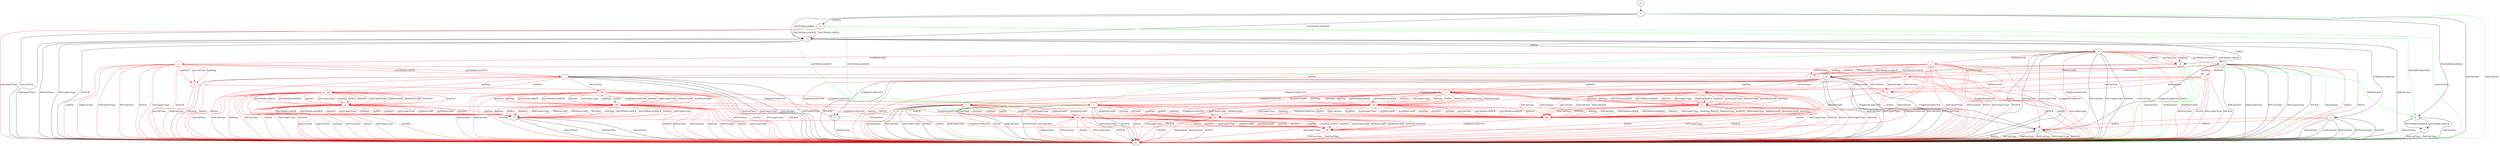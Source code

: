 digraph "" {
	a -> b	[key=0,
		label="initPing "];
	a -> k	[key=0,
		label="[RmPadFrmInitPkts] "];
	a -> l	[key=0,
		label="initCltHello-vldACK "];
	a -> l	[key=1,
		label="initCltHello-invldACK "];
	a -> m	[key=0,
		label="initConClose "];
	a -> m	[key=1,
		color=green,
		label="hndConClose "];
	b -> k	[key=0,
		color=green,
		label="[RmPadFrmInitPkts] "];
	b -> l	[key=0,
		color=red,
		label="initCltHello-vldACK "];
	b -> l	[key=1,
		color=red,
		label="initCltHello-invldACK "];
	b -> m	[key=0,
		label="initConClose "];
	b -> m	[key=1,
		color=green,
		label="hndConClose "];
	b -> m	[key=2,
		color=red,
		label="initUnxpFrType "];
	b -> r	[key=0,
		color=green,
		label="initCltHello-vldACK "];
	b -> r	[key=1,
		color=green,
		label="initCltHello-invldACK "];
	c -> m	[key=0,
		label="hndConClose "];
	c -> m	[key=1,
		label="hndUnxpFrType "];
	c -> m	[key=2,
		label="0rttConClose "];
	c -> m	[key=3,
		label="0rttUnxpFrType "];
	c -> m	[key=4,
		label="0rttACK "];
	c -> m	[key=5,
		color=red,
		label="hndFin "];
	c -> m	[key=6,
		color=red,
		label="0rttFin "];
	c -> p	[key=0,
		label="[ChgDestConID-Ori] "];
	gg	[color=red];
	c -> gg	[key=0,
		color=red,
		label="hndPing "];
	c -> gg	[key=1,
		color=red,
		label="hndNoFr "];
	hh	[color=red];
	c -> hh	[key=0,
		color=red,
		label="initConClose "];
	d -> m	[key=0,
		label="initConClose "];
	d -> m	[key=1,
		label="hndConClose "];
	d -> m	[key=2,
		label="0rttConClose "];
	ff	[color=red];
	d -> ff	[key=0,
		color=red,
		label="[ChgDestConID-Ori] "];
	e -> h	[key=0,
		color=red,
		label="initConClose "];
	e -> h	[key=1,
		color=red,
		label="hndPing "];
	e -> h	[key=2,
		color=red,
		label="hndNoFr "];
	e -> m	[key=0,
		label="hndFin "];
	e -> m	[key=1,
		label="hndConClose "];
	e -> m	[key=2,
		label="hndUnxpFrType "];
	e -> m	[key=3,
		label="0rttConClose "];
	e -> m	[key=4,
		label="0rttUnxpFrType "];
	e -> m	[key=5,
		label="0rttACK "];
	e -> m	[key=6,
		color=green,
		label="initConClose "];
	e -> m	[key=7,
		color=red,
		label="0rttFin "];
	e -> n	[key=0,
		color=red,
		label="initCltHello-vldACK "];
	e -> n	[key=1,
		color=red,
		label="initCltHello-invldACK "];
	e -> p	[key=0,
		color=red,
		label="[ChgDestConID-Ori] "];
	s	[color=red];
	e -> s	[key=0,
		color=red,
		label="InvldNewConID "];
	t	[color=red];
	e -> t	[key=0,
		color=red,
		label="VldNewConID "];
	f -> m	[key=0,
		label="initConClose "];
	f -> m	[key=1,
		label="0rttConClose "];
	g -> m	[key=0,
		label="hndConClose "];
	g -> m	[key=1,
		label="hndUnxpFrType "];
	g -> m	[key=2,
		label="0rttConClose "];
	g -> m	[key=3,
		label="0rttUnxpFrType "];
	g -> m	[key=4,
		label="0rttACK "];
	g -> m	[key=5,
		color=red,
		label="hndFin "];
	g -> m	[key=6,
		color=red,
		label="0rttFin "];
	g -> p	[key=0,
		label="[ChgDestConID-Ori] "];
	x	[color=red];
	g -> x	[key=0,
		color=red,
		label="hndPing "];
	g -> x	[key=1,
		color=red,
		label="hndNoFr "];
	z	[color=red];
	g -> z	[key=0,
		color=red,
		label="initConClose "];
	h -> k	[key=0,
		color=green,
		label="VldNewConID "];
	h -> m	[key=0,
		color=green,
		label="initConClose "];
	h -> m	[key=1,
		color=green,
		label="hndConClose "];
	h -> m	[key=2,
		color=green,
		label="InvldNewConID "];
	h -> o	[key=0,
		label="[ChgDestConID-Ori] "];
	u	[color=red];
	h -> u	[key=0,
		color=red,
		label="VldNewConID "];
	i -> m	[key=0,
		label="hndConClose "];
	i -> m	[key=1,
		label="0rttConClose "];
	i -> m	[key=2,
		label="0rttUnxpFrType "];
	i -> m	[key=3,
		label="0rttACK "];
	i -> m	[key=4,
		color=red,
		label="0rttFin "];
	dd	[color=red];
	i -> dd	[key=0,
		color=red,
		label="hndPing "];
	i -> dd	[key=1,
		color=red,
		label="hndFin "];
	i -> dd	[key=2,
		color=red,
		label="hndNoFr "];
	i -> dd	[key=3,
		color=red,
		label="hndUnxpFrType "];
	i -> dd	[key=4,
		color=red,
		label="VldNewConID "];
	i -> dd	[key=5,
		color=red,
		label="InvldNewConID "];
	i -> dd	[key=6,
		color=red,
		label="0rttPing "];
	i -> dd	[key=7,
		color=red,
		label="0rttNoFr "];
	j -> m	[key=0,
		label="initConClose "];
	j -> m	[key=1,
		label="hndConClose "];
	j -> m	[key=2,
		label="0rttConClose "];
	j -> m	[key=3,
		label="0rttUnxpFrType "];
	j -> m	[key=4,
		label="0rttACK "];
	j -> p	[key=0,
		color=red,
		label="hndFin "];
	j -> p	[key=1,
		color=red,
		label="0rttFin "];
	k -> f	[key=0,
		label="initCltHello-vldACK "];
	k -> f	[key=1,
		label="initCltHello-invldACK "];
	k -> m	[key=0,
		label="initConClose "];
	k -> m	[key=1,
		color=green,
		label="hndConClose "];
	l -> e	[key=0,
		label="0rttFin "];
	l -> h	[key=0,
		label="hndFin "];
	l -> j	[key=0,
		label="[ChgDestConID-Ori] "];
	l -> m	[key=0,
		label="hndConClose "];
	l -> m	[key=1,
		label="hndUnxpFrType "];
	l -> m	[key=2,
		label="0rttConClose "];
	l -> m	[key=3,
		label="0rttUnxpFrType "];
	l -> m	[key=4,
		label="0rttACK "];
	n -> c	[key=0,
		color=red,
		label="InvldNewConID "];
	n -> g	[key=0,
		color=red,
		label="VldNewConID "];
	n -> m	[key=0,
		label="hndConClose "];
	n -> m	[key=1,
		label="hndUnxpFrType "];
	n -> m	[key=2,
		label="0rttConClose "];
	n -> m	[key=3,
		label="0rttUnxpFrType "];
	n -> m	[key=4,
		label="0rttACK "];
	n -> m	[key=5,
		color=green,
		label="initConClose "];
	n -> m	[key=6,
		color=red,
		label="hndFin "];
	n -> m	[key=7,
		color=red,
		label="0rttFin "];
	n -> p	[key=0,
		label="[ChgDestConID-Ori] "];
	v	[color=red];
	n -> v	[key=0,
		color=red,
		label="hndPing "];
	n -> v	[key=1,
		color=red,
		label="hndNoFr "];
	w	[color=red];
	n -> w	[key=0,
		color=red,
		label="initConClose "];
	o -> m	[key=0,
		label="hndConClose "];
	p -> m	[key=0,
		label="initConClose "];
	p -> m	[key=1,
		label="hndConClose "];
	p -> m	[key=2,
		label="0rttConClose "];
	p -> m	[key=3,
		label="0rttUnxpFrType "];
	p -> m	[key=4,
		label="0rttACK "];
	p -> m	[key=5,
		color=red,
		label="0rttFin "];
	q -> a	[key=0];
	r -> e	[key=0,
		color=green,
		label="0rttFin "];
	r -> m	[key=0,
		label="hndConClose "];
	r -> m	[key=1,
		label="0rttConClose "];
	r -> m	[key=2,
		label="0rttUnxpFrType "];
	r -> m	[key=3,
		label="0rttACK "];
	r -> m	[key=4,
		color=green,
		label="hndUnxpFrType "];
	r -> m	[key=5,
		color=red,
		label="0rttFin "];
	r -> o	[key=0,
		color=green,
		label="hndFin "];
	aa	[color=red];
	r -> aa	[key=0,
		color=red,
		label="hndPing "];
	r -> aa	[key=1,
		color=red,
		label="hndFin "];
	r -> aa	[key=2,
		color=red,
		label="hndNoFr "];
	r -> aa	[key=3,
		color=red,
		label="hndUnxpFrType "];
	r -> aa	[key=4,
		color=red,
		label="VldNewConID "];
	r -> aa	[key=5,
		color=red,
		label="InvldNewConID "];
	r -> aa	[key=6,
		color=red,
		label="0rttPing "];
	r -> aa	[key=7,
		color=red,
		label="0rttNoFr "];
	s -> c	[key=0,
		color=red,
		label="initCltHello-vldACK "];
	s -> c	[key=1,
		color=red,
		label="initCltHello-invldACK "];
	s -> m	[key=0,
		color=red,
		label="hndFin "];
	s -> m	[key=1,
		color=red,
		label="hndConClose "];
	s -> m	[key=2,
		color=red,
		label="hndUnxpFrType "];
	s -> m	[key=3,
		color=red,
		label="0rttConClose "];
	s -> m	[key=4,
		color=red,
		label="0rttFin "];
	s -> m	[key=5,
		color=red,
		label="0rttUnxpFrType "];
	s -> m	[key=6,
		color=red,
		label="0rttACK "];
	s -> p	[key=0,
		color=red,
		label="[ChgDestConID-Ori] "];
	ii	[color=red];
	s -> ii	[key=0,
		color=red,
		label="initConClose "];
	s -> ii	[key=1,
		color=red,
		label="hndPing "];
	s -> ii	[key=2,
		color=red,
		label="hndNoFr "];
	t -> g	[key=0,
		color=red,
		label="initCltHello-vldACK "];
	t -> g	[key=1,
		color=red,
		label="initCltHello-invldACK "];
	t -> m	[key=0,
		color=red,
		label="hndFin "];
	t -> m	[key=1,
		color=red,
		label="hndConClose "];
	t -> m	[key=2,
		color=red,
		label="hndUnxpFrType "];
	t -> m	[key=3,
		color=red,
		label="0rttConClose "];
	t -> m	[key=4,
		color=red,
		label="0rttFin "];
	t -> m	[key=5,
		color=red,
		label="0rttUnxpFrType "];
	t -> m	[key=6,
		color=red,
		label="0rttACK "];
	t -> p	[key=0,
		color=red,
		label="[ChgDestConID-Ori] "];
	t -> u	[key=0,
		color=red,
		label="initConClose "];
	t -> u	[key=1,
		color=red,
		label="hndPing "];
	t -> u	[key=2,
		color=red,
		label="hndNoFr "];
	u -> o	[key=0,
		color=red,
		label="[ChgDestConID-Ori] "];
	v -> i	[key=0,
		color=red,
		label="[ChgDestConID-Ori] "];
	v -> m	[key=0,
		color=red,
		label="0rttConClose "];
	v -> m	[key=1,
		color=red,
		label="0rttFin "];
	v -> m	[key=2,
		color=red,
		label="0rttUnxpFrType "];
	v -> m	[key=3,
		color=red,
		label="0rttACK "];
	v -> x	[key=0,
		color=red,
		label="VldNewConID "];
	y	[color=red];
	v -> y	[key=0,
		color=red,
		label="initConClose "];
	v -> y	[key=1,
		color=red,
		label="hndConClose "];
	w -> m	[key=0,
		color=red,
		label="0rttFin "];
	w -> m	[key=1,
		color=red,
		label="0rttUnxpFrType "];
	w -> m	[key=2,
		color=red,
		label="0rttACK "];
	w -> r	[key=0,
		color=red,
		label="[ChgDestConID-Ori] "];
	w -> y	[key=0,
		color=red,
		label="initConClose "];
	w -> y	[key=1,
		color=red,
		label="hndConClose "];
	w -> y	[key=2,
		color=red,
		label="0rttConClose "];
	w -> z	[key=0,
		color=red,
		label="VldNewConID "];
	x -> i	[key=0,
		color=red,
		label="[ChgDestConID-Ori] "];
	x -> m	[key=0,
		color=red,
		label="0rttConClose "];
	x -> m	[key=1,
		color=red,
		label="0rttFin "];
	x -> m	[key=2,
		color=red,
		label="0rttUnxpFrType "];
	x -> m	[key=3,
		color=red,
		label="0rttACK "];
	bb	[color=red];
	x -> bb	[key=0,
		color=red,
		label="initConClose "];
	x -> bb	[key=1,
		color=red,
		label="hndConClose "];
	ee	[color=red];
	x -> ee	[key=0,
		color=red,
		label="initPing "];
	x -> ee	[key=1,
		color=red,
		label="initCltHello-vldACK "];
	x -> ee	[key=2,
		color=red,
		label="initCltHello-invldACK "];
	x -> ee	[key=3,
		color=red,
		label="initNoFr "];
	x -> ee	[key=4,
		color=red,
		label="initUnxpFrType "];
	x -> ee	[key=5,
		color=red,
		label="hndPing "];
	x -> ee	[key=6,
		color=red,
		label="hndFin "];
	x -> ee	[key=7,
		color=red,
		label="hndNoFr "];
	x -> ee	[key=8,
		color=red,
		label="hndUnxpFrType "];
	x -> ee	[key=9,
		color=red,
		label="VldNewConID "];
	x -> ee	[key=10,
		color=red,
		label="InvldNewConID "];
	x -> ee	[key=11,
		color=red,
		label="0rttPing "];
	x -> ee	[key=12,
		color=red,
		label="0rttNoFr "];
	y -> bb	[key=0,
		color=red,
		label="VldNewConID "];
	y -> ff	[key=0,
		color=red,
		label="[ChgDestConID-Ori] "];
	z -> m	[key=0,
		color=red,
		label="0rttFin "];
	z -> m	[key=1,
		color=red,
		label="0rttUnxpFrType "];
	z -> m	[key=2,
		color=red,
		label="0rttACK "];
	z -> r	[key=0,
		color=red,
		label="[ChgDestConID-Ori] "];
	z -> bb	[key=0,
		color=red,
		label="initConClose "];
	z -> bb	[key=1,
		color=red,
		label="hndConClose "];
	z -> bb	[key=2,
		color=red,
		label="0rttConClose "];
	cc	[color=red];
	z -> cc	[key=0,
		color=red,
		label="initPing "];
	z -> cc	[key=1,
		color=red,
		label="initCltHello-vldACK "];
	z -> cc	[key=2,
		color=red,
		label="initCltHello-invldACK "];
	z -> cc	[key=3,
		color=red,
		label="initNoFr "];
	z -> cc	[key=4,
		color=red,
		label="initUnxpFrType "];
	z -> cc	[key=5,
		color=red,
		label="hndPing "];
	z -> cc	[key=6,
		color=red,
		label="hndFin "];
	z -> cc	[key=7,
		color=red,
		label="hndNoFr "];
	z -> cc	[key=8,
		color=red,
		label="hndUnxpFrType "];
	z -> cc	[key=9,
		color=red,
		label="VldNewConID "];
	z -> cc	[key=10,
		color=red,
		label="InvldNewConID "];
	z -> cc	[key=11,
		color=red,
		label="0rttPing "];
	z -> cc	[key=12,
		color=red,
		label="0rttNoFr "];
	aa -> m	[key=0,
		color=red,
		label="hndConClose "];
	aa -> m	[key=1,
		color=red,
		label="0rttConClose "];
	aa -> m	[key=2,
		color=red,
		label="0rttFin "];
	aa -> m	[key=3,
		color=red,
		label="0rttUnxpFrType "];
	aa -> m	[key=4,
		color=red,
		label="0rttACK "];
	aa -> ff	[key=0,
		color=red,
		label="hndPing "];
	aa -> ff	[key=1,
		color=red,
		label="hndFin "];
	aa -> ff	[key=2,
		color=red,
		label="hndNoFr "];
	aa -> ff	[key=3,
		color=red,
		label="hndUnxpFrType "];
	aa -> ff	[key=4,
		color=red,
		label="VldNewConID "];
	aa -> ff	[key=5,
		color=red,
		label="InvldNewConID "];
	aa -> ff	[key=6,
		color=red,
		label="0rttPing "];
	aa -> ff	[key=7,
		color=red,
		label="0rttNoFr "];
	bb -> ff	[key=0,
		color=red,
		label="[ChgDestConID-Ori] "];
	cc -> m	[key=0,
		color=red,
		label="0rttFin "];
	cc -> m	[key=1,
		color=red,
		label="0rttUnxpFrType "];
	cc -> m	[key=2,
		color=red,
		label="0rttACK "];
	cc -> aa	[key=0,
		color=red,
		label="[ChgDestConID-Ori] "];
	cc -> bb	[key=0,
		color=red,
		label="initPing "];
	cc -> bb	[key=1,
		color=red,
		label="initConClose "];
	cc -> bb	[key=2,
		color=red,
		label="initCltHello-vldACK "];
	cc -> bb	[key=3,
		color=red,
		label="initCltHello-invldACK "];
	cc -> bb	[key=4,
		color=red,
		label="initNoFr "];
	cc -> bb	[key=5,
		color=red,
		label="initUnxpFrType "];
	cc -> bb	[key=6,
		color=red,
		label="hndPing "];
	cc -> bb	[key=7,
		color=red,
		label="hndFin "];
	cc -> bb	[key=8,
		color=red,
		label="hndConClose "];
	cc -> bb	[key=9,
		color=red,
		label="hndNoFr "];
	cc -> bb	[key=10,
		color=red,
		label="hndUnxpFrType "];
	cc -> bb	[key=11,
		color=red,
		label="VldNewConID "];
	cc -> bb	[key=12,
		color=red,
		label="InvldNewConID "];
	cc -> bb	[key=13,
		color=red,
		label="0rttPing "];
	cc -> bb	[key=14,
		color=red,
		label="0rttConClose "];
	cc -> bb	[key=15,
		color=red,
		label="0rttNoFr "];
	dd -> m	[key=0,
		color=red,
		label="hndConClose "];
	dd -> m	[key=1,
		color=red,
		label="0rttConClose "];
	dd -> m	[key=2,
		color=red,
		label="0rttFin "];
	dd -> m	[key=3,
		color=red,
		label="0rttUnxpFrType "];
	dd -> m	[key=4,
		color=red,
		label="0rttACK "];
	dd -> ff	[key=0,
		color=red,
		label="hndPing "];
	dd -> ff	[key=1,
		color=red,
		label="hndFin "];
	dd -> ff	[key=2,
		color=red,
		label="hndNoFr "];
	dd -> ff	[key=3,
		color=red,
		label="hndUnxpFrType "];
	dd -> ff	[key=4,
		color=red,
		label="VldNewConID "];
	dd -> ff	[key=5,
		color=red,
		label="InvldNewConID "];
	dd -> ff	[key=6,
		color=red,
		label="0rttPing "];
	dd -> ff	[key=7,
		color=red,
		label="0rttNoFr "];
	ee -> m	[key=0,
		color=red,
		label="0rttConClose "];
	ee -> m	[key=1,
		color=red,
		label="0rttFin "];
	ee -> m	[key=2,
		color=red,
		label="0rttUnxpFrType "];
	ee -> m	[key=3,
		color=red,
		label="0rttACK "];
	ee -> bb	[key=0,
		color=red,
		label="initPing "];
	ee -> bb	[key=1,
		color=red,
		label="initConClose "];
	ee -> bb	[key=2,
		color=red,
		label="initCltHello-vldACK "];
	ee -> bb	[key=3,
		color=red,
		label="initCltHello-invldACK "];
	ee -> bb	[key=4,
		color=red,
		label="initNoFr "];
	ee -> bb	[key=5,
		color=red,
		label="initUnxpFrType "];
	ee -> bb	[key=6,
		color=red,
		label="hndPing "];
	ee -> bb	[key=7,
		color=red,
		label="hndFin "];
	ee -> bb	[key=8,
		color=red,
		label="hndConClose "];
	ee -> bb	[key=9,
		color=red,
		label="hndNoFr "];
	ee -> bb	[key=10,
		color=red,
		label="hndUnxpFrType "];
	ee -> bb	[key=11,
		color=red,
		label="VldNewConID "];
	ee -> bb	[key=12,
		color=red,
		label="InvldNewConID "];
	ee -> bb	[key=13,
		color=red,
		label="0rttPing "];
	ee -> bb	[key=14,
		color=red,
		label="0rttNoFr "];
	ee -> dd	[key=0,
		color=red,
		label="[ChgDestConID-Ori] "];
	ff -> m	[key=0,
		color=red,
		label="hndConClose "];
	ff -> m	[key=1,
		color=red,
		label="0rttConClose "];
	gg -> i	[key=0,
		color=red,
		label="[ChgDestConID-Ori] "];
	gg -> m	[key=0,
		color=red,
		label="initConClose "];
	gg -> m	[key=1,
		color=red,
		label="hndConClose "];
	gg -> m	[key=2,
		color=red,
		label="0rttPing "];
	gg -> m	[key=3,
		color=red,
		label="0rttConClose "];
	gg -> m	[key=4,
		color=red,
		label="0rttFin "];
	gg -> m	[key=5,
		color=red,
		label="0rttUnxpFrType "];
	gg -> m	[key=6,
		color=red,
		label="0rttACK "];
	jj	[color=red];
	gg -> jj	[key=0,
		color=red,
		label="initPing "];
	gg -> jj	[key=1,
		color=red,
		label="initCltHello-vldACK "];
	gg -> jj	[key=2,
		color=red,
		label="initCltHello-invldACK "];
	gg -> jj	[key=3,
		color=red,
		label="initNoFr "];
	gg -> jj	[key=4,
		color=red,
		label="initUnxpFrType "];
	gg -> jj	[key=5,
		color=red,
		label="hndPing "];
	gg -> jj	[key=6,
		color=red,
		label="hndFin "];
	gg -> jj	[key=7,
		color=red,
		label="hndNoFr "];
	gg -> jj	[key=8,
		color=red,
		label="hndUnxpFrType "];
	gg -> jj	[key=9,
		color=red,
		label="VldNewConID "];
	gg -> jj	[key=10,
		color=red,
		label="InvldNewConID "];
	gg -> jj	[key=11,
		color=red,
		label="0rttNoFr "];
	hh -> m	[key=0,
		color=red,
		label="initConClose "];
	hh -> m	[key=1,
		color=red,
		label="hndConClose "];
	hh -> m	[key=2,
		color=red,
		label="0rttPing "];
	hh -> m	[key=3,
		color=red,
		label="0rttConClose "];
	hh -> m	[key=4,
		color=red,
		label="0rttFin "];
	hh -> m	[key=5,
		color=red,
		label="0rttUnxpFrType "];
	hh -> m	[key=6,
		color=red,
		label="0rttACK "];
	hh -> r	[key=0,
		color=red,
		label="[ChgDestConID-Ori] "];
	kk	[color=red];
	hh -> kk	[key=0,
		color=red,
		label="initPing "];
	hh -> kk	[key=1,
		color=red,
		label="initCltHello-vldACK "];
	hh -> kk	[key=2,
		color=red,
		label="initCltHello-invldACK "];
	hh -> kk	[key=3,
		color=red,
		label="initNoFr "];
	hh -> kk	[key=4,
		color=red,
		label="initUnxpFrType "];
	hh -> kk	[key=5,
		color=red,
		label="hndPing "];
	hh -> kk	[key=6,
		color=red,
		label="hndFin "];
	hh -> kk	[key=7,
		color=red,
		label="hndNoFr "];
	hh -> kk	[key=8,
		color=red,
		label="hndUnxpFrType "];
	hh -> kk	[key=9,
		color=red,
		label="VldNewConID "];
	hh -> kk	[key=10,
		color=red,
		label="InvldNewConID "];
	hh -> kk	[key=11,
		color=red,
		label="0rttNoFr "];
	ii -> m	[key=0,
		color=red,
		label="initConClose "];
	ii -> m	[key=1,
		color=red,
		label="hndConClose "];
	ii -> o	[key=0,
		color=red,
		label="[ChgDestConID-Ori] "];
	jj -> d	[key=0,
		color=red,
		label="initPing "];
	jj -> d	[key=1,
		color=red,
		label="initCltHello-vldACK "];
	jj -> d	[key=2,
		color=red,
		label="initCltHello-invldACK "];
	jj -> d	[key=3,
		color=red,
		label="initNoFr "];
	jj -> d	[key=4,
		color=red,
		label="initUnxpFrType "];
	jj -> d	[key=5,
		color=red,
		label="hndPing "];
	jj -> d	[key=6,
		color=red,
		label="hndFin "];
	jj -> d	[key=7,
		color=red,
		label="hndNoFr "];
	jj -> d	[key=8,
		color=red,
		label="hndUnxpFrType "];
	jj -> d	[key=9,
		color=red,
		label="VldNewConID "];
	jj -> d	[key=10,
		color=red,
		label="InvldNewConID "];
	jj -> d	[key=11,
		color=red,
		label="0rttNoFr "];
	jj -> m	[key=0,
		color=red,
		label="initConClose "];
	jj -> m	[key=1,
		color=red,
		label="hndConClose "];
	jj -> m	[key=2,
		color=red,
		label="0rttPing "];
	jj -> m	[key=3,
		color=red,
		label="0rttConClose "];
	jj -> m	[key=4,
		color=red,
		label="0rttFin "];
	jj -> m	[key=5,
		color=red,
		label="0rttUnxpFrType "];
	jj -> m	[key=6,
		color=red,
		label="0rttACK "];
	jj -> dd	[key=0,
		color=red,
		label="[ChgDestConID-Ori] "];
	kk -> d	[key=0,
		color=red,
		label="initPing "];
	kk -> d	[key=1,
		color=red,
		label="initCltHello-vldACK "];
	kk -> d	[key=2,
		color=red,
		label="initCltHello-invldACK "];
	kk -> d	[key=3,
		color=red,
		label="initNoFr "];
	kk -> d	[key=4,
		color=red,
		label="initUnxpFrType "];
	kk -> d	[key=5,
		color=red,
		label="hndPing "];
	kk -> d	[key=6,
		color=red,
		label="hndFin "];
	kk -> d	[key=7,
		color=red,
		label="hndNoFr "];
	kk -> d	[key=8,
		color=red,
		label="hndUnxpFrType "];
	kk -> d	[key=9,
		color=red,
		label="VldNewConID "];
	kk -> d	[key=10,
		color=red,
		label="InvldNewConID "];
	kk -> d	[key=11,
		color=red,
		label="0rttNoFr "];
	kk -> m	[key=0,
		color=red,
		label="initConClose "];
	kk -> m	[key=1,
		color=red,
		label="hndConClose "];
	kk -> m	[key=2,
		color=red,
		label="0rttPing "];
	kk -> m	[key=3,
		color=red,
		label="0rttConClose "];
	kk -> m	[key=4,
		color=red,
		label="0rttFin "];
	kk -> m	[key=5,
		color=red,
		label="0rttUnxpFrType "];
	kk -> m	[key=6,
		color=red,
		label="0rttACK "];
	kk -> aa	[key=0,
		color=red,
		label="[ChgDestConID-Ori] "];
}
